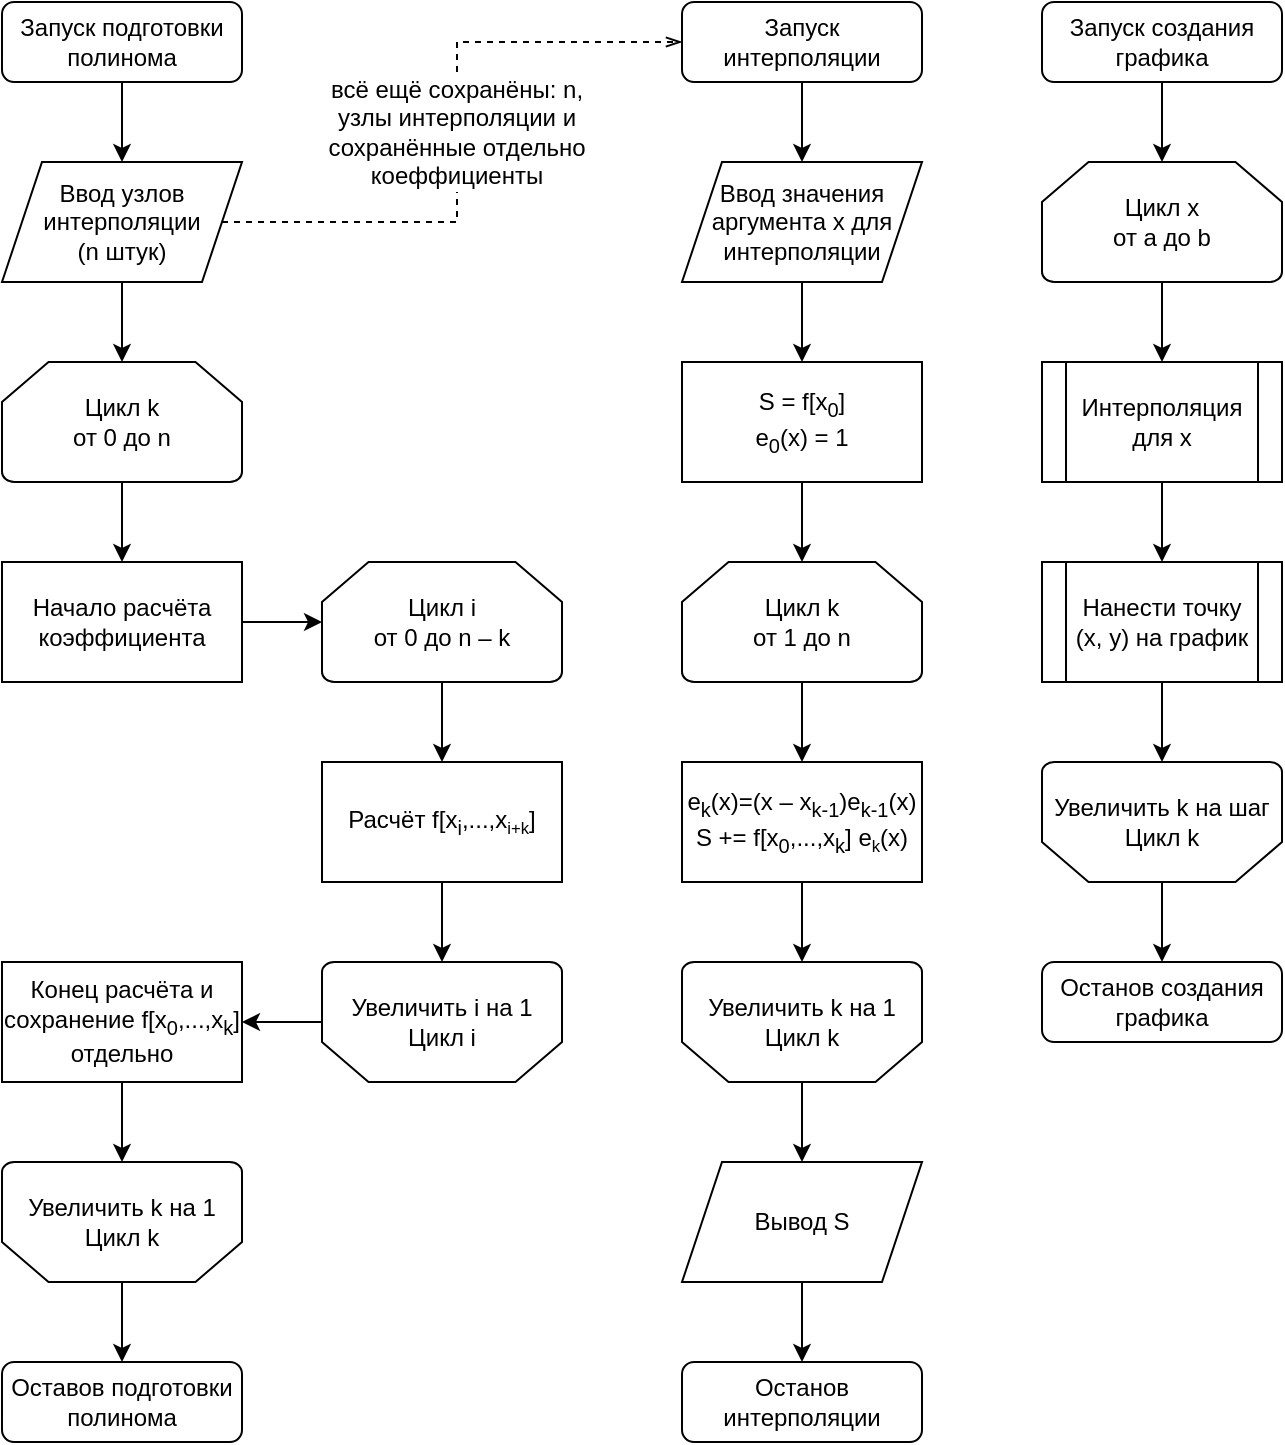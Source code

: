<mxfile version="18.0.1" type="device"><diagram id="C5RBs43oDa-KdzZeNtuy" name="Page-1"><mxGraphModel dx="1185" dy="721" grid="1" gridSize="5" guides="1" tooltips="1" connect="1" arrows="1" fold="1" page="1" pageScale="1" pageWidth="827" pageHeight="1169" math="0" shadow="0"><root><mxCell id="WIyWlLk6GJQsqaUBKTNV-0"/><mxCell id="WIyWlLk6GJQsqaUBKTNV-1" parent="WIyWlLk6GJQsqaUBKTNV-0"/><mxCell id="Tybk5zRYpKxrsl0Dic5s-2" value="" style="edgeStyle=orthogonalEdgeStyle;rounded=0;orthogonalLoop=1;jettySize=auto;html=1;" parent="WIyWlLk6GJQsqaUBKTNV-1" source="Tybk5zRYpKxrsl0Dic5s-0" target="Tybk5zRYpKxrsl0Dic5s-1" edge="1"><mxGeometry relative="1" as="geometry"/></mxCell><mxCell id="Tybk5zRYpKxrsl0Dic5s-0" value="Запуск подготовки полинома" style="rounded=1;whiteSpace=wrap;html=1;" parent="WIyWlLk6GJQsqaUBKTNV-1" vertex="1"><mxGeometry x="20" y="20" width="120" height="40" as="geometry"/></mxCell><mxCell id="Tybk5zRYpKxrsl0Dic5s-6" value="" style="edgeStyle=orthogonalEdgeStyle;rounded=0;orthogonalLoop=1;jettySize=auto;html=1;" parent="WIyWlLk6GJQsqaUBKTNV-1" source="Tybk5zRYpKxrsl0Dic5s-1" target="Tybk5zRYpKxrsl0Dic5s-5" edge="1"><mxGeometry relative="1" as="geometry"/></mxCell><mxCell id="Tybk5zRYpKxrsl0Dic5s-27" style="edgeStyle=orthogonalEdgeStyle;rounded=0;orthogonalLoop=1;jettySize=auto;html=1;entryX=0;entryY=0.5;entryDx=0;entryDy=0;dashed=1;startArrow=none;endArrow=openThin;endFill=0;exitX=0.5;exitY=0;exitDx=0;exitDy=0;" parent="WIyWlLk6GJQsqaUBKTNV-1" source="Tybk5zRYpKxrsl0Dic5s-28" target="Tybk5zRYpKxrsl0Dic5s-22" edge="1"><mxGeometry relative="1" as="geometry"><Array as="points"><mxPoint x="248" y="40"/></Array><mxPoint x="235" y="40" as="sourcePoint"/></mxGeometry></mxCell><mxCell id="Tybk5zRYpKxrsl0Dic5s-1" value="Ввод узлов интерполяции&lt;br&gt;(n штук)" style="shape=parallelogram;perimeter=parallelogramPerimeter;whiteSpace=wrap;html=1;fixedSize=1;" parent="WIyWlLk6GJQsqaUBKTNV-1" vertex="1"><mxGeometry x="20" y="100" width="120" height="60" as="geometry"/></mxCell><mxCell id="Tybk5zRYpKxrsl0Dic5s-9" style="edgeStyle=orthogonalEdgeStyle;rounded=0;orthogonalLoop=1;jettySize=auto;html=1;exitX=0.5;exitY=1;exitDx=0;exitDy=0;exitPerimeter=0;entryX=0.5;entryY=0;entryDx=0;entryDy=0;entryPerimeter=0;" parent="WIyWlLk6GJQsqaUBKTNV-1" source="Tybk5zRYpKxrsl0Dic5s-5" target="Tybk5zRYpKxrsl0Dic5s-16" edge="1"><mxGeometry relative="1" as="geometry"><mxPoint x="80" y="295" as="targetPoint"/></mxGeometry></mxCell><mxCell id="Tybk5zRYpKxrsl0Dic5s-5" value="Цикл k&lt;br&gt;от 0 до n" style="strokeWidth=1;html=1;shape=mxgraph.flowchart.loop_limit;whiteSpace=wrap;" parent="WIyWlLk6GJQsqaUBKTNV-1" vertex="1"><mxGeometry x="20" y="200" width="120" height="60" as="geometry"/></mxCell><mxCell id="Tybk5zRYpKxrsl0Dic5s-14" value="" style="edgeStyle=orthogonalEdgeStyle;rounded=0;orthogonalLoop=1;jettySize=auto;html=1;" parent="WIyWlLk6GJQsqaUBKTNV-1" source="Tybk5zRYpKxrsl0Dic5s-7" target="Tybk5zRYpKxrsl0Dic5s-12" edge="1"><mxGeometry relative="1" as="geometry"/></mxCell><mxCell id="Tybk5zRYpKxrsl0Dic5s-7" value="Расчёт f[x&lt;sub&gt;i&lt;/sub&gt;,...,x&lt;span style=&quot;font-size: 10px;&quot;&gt;&lt;sub&gt;i+k&lt;/sub&gt;&lt;/span&gt;]" style="rounded=0;whiteSpace=wrap;html=1;strokeWidth=1;" parent="WIyWlLk6GJQsqaUBKTNV-1" vertex="1"><mxGeometry x="180" y="400" width="120" height="60" as="geometry"/></mxCell><mxCell id="Tybk5zRYpKxrsl0Dic5s-10" value="" style="edgeStyle=orthogonalEdgeStyle;rounded=0;orthogonalLoop=1;jettySize=auto;html=1;" parent="WIyWlLk6GJQsqaUBKTNV-1" source="Tybk5zRYpKxrsl0Dic5s-8" target="Tybk5zRYpKxrsl0Dic5s-7" edge="1"><mxGeometry relative="1" as="geometry"/></mxCell><mxCell id="Tybk5zRYpKxrsl0Dic5s-8" value="Цикл i&lt;br&gt;от 0 до n – k" style="strokeWidth=1;html=1;shape=mxgraph.flowchart.loop_limit;whiteSpace=wrap;" parent="WIyWlLk6GJQsqaUBKTNV-1" vertex="1"><mxGeometry x="180" y="300" width="120" height="60" as="geometry"/></mxCell><mxCell id="Tybk5zRYpKxrsl0Dic5s-15" style="edgeStyle=orthogonalEdgeStyle;rounded=0;orthogonalLoop=1;jettySize=auto;html=1;" parent="WIyWlLk6GJQsqaUBKTNV-1" source="Tybk5zRYpKxrsl0Dic5s-12" target="Tybk5zRYpKxrsl0Dic5s-18" edge="1"><mxGeometry relative="1" as="geometry"><mxPoint x="160" y="535" as="targetPoint"/></mxGeometry></mxCell><mxCell id="Tybk5zRYpKxrsl0Dic5s-12" value="Увеличить i на 1&lt;br&gt;Цикл i" style="strokeWidth=1;html=1;shape=mxgraph.flowchart.loop_limit;whiteSpace=wrap;direction=west;" parent="WIyWlLk6GJQsqaUBKTNV-1" vertex="1"><mxGeometry x="180" y="500" width="120" height="60" as="geometry"/></mxCell><mxCell id="Tybk5zRYpKxrsl0Dic5s-21" value="" style="edgeStyle=orthogonalEdgeStyle;rounded=0;orthogonalLoop=1;jettySize=auto;html=1;" parent="WIyWlLk6GJQsqaUBKTNV-1" source="Tybk5zRYpKxrsl0Dic5s-13" target="Tybk5zRYpKxrsl0Dic5s-20" edge="1"><mxGeometry relative="1" as="geometry"/></mxCell><mxCell id="Tybk5zRYpKxrsl0Dic5s-13" value="Увеличить k на 1&lt;br&gt;Цикл k" style="strokeWidth=1;html=1;shape=mxgraph.flowchart.loop_limit;whiteSpace=wrap;direction=west;" parent="WIyWlLk6GJQsqaUBKTNV-1" vertex="1"><mxGeometry x="20" y="600" width="120" height="60" as="geometry"/></mxCell><mxCell id="Tybk5zRYpKxrsl0Dic5s-17" value="" style="edgeStyle=orthogonalEdgeStyle;rounded=0;orthogonalLoop=1;jettySize=auto;html=1;" parent="WIyWlLk6GJQsqaUBKTNV-1" source="Tybk5zRYpKxrsl0Dic5s-16" target="Tybk5zRYpKxrsl0Dic5s-8" edge="1"><mxGeometry relative="1" as="geometry"/></mxCell><mxCell id="Tybk5zRYpKxrsl0Dic5s-16" value="Начало расчёта коэффициента" style="rounded=0;whiteSpace=wrap;html=1;strokeWidth=1;" parent="WIyWlLk6GJQsqaUBKTNV-1" vertex="1"><mxGeometry x="20" y="300" width="120" height="60" as="geometry"/></mxCell><mxCell id="Tybk5zRYpKxrsl0Dic5s-19" value="" style="edgeStyle=orthogonalEdgeStyle;rounded=0;orthogonalLoop=1;jettySize=auto;html=1;" parent="WIyWlLk6GJQsqaUBKTNV-1" source="Tybk5zRYpKxrsl0Dic5s-18" target="Tybk5zRYpKxrsl0Dic5s-13" edge="1"><mxGeometry relative="1" as="geometry"/></mxCell><mxCell id="Tybk5zRYpKxrsl0Dic5s-18" value="Конец расчёта и сохранение f[x&lt;sub&gt;0&lt;/sub&gt;,...,x&lt;sub&gt;k&lt;/sub&gt;] отдельно" style="rounded=0;whiteSpace=wrap;html=1;strokeWidth=1;" parent="WIyWlLk6GJQsqaUBKTNV-1" vertex="1"><mxGeometry x="20" y="500" width="120" height="60" as="geometry"/></mxCell><mxCell id="Tybk5zRYpKxrsl0Dic5s-20" value="Оставов подготовки полинома" style="rounded=1;whiteSpace=wrap;html=1;strokeWidth=1;" parent="WIyWlLk6GJQsqaUBKTNV-1" vertex="1"><mxGeometry x="20" y="700" width="120" height="40" as="geometry"/></mxCell><mxCell id="Tybk5zRYpKxrsl0Dic5s-24" value="" style="edgeStyle=orthogonalEdgeStyle;rounded=0;orthogonalLoop=1;jettySize=auto;html=1;" parent="WIyWlLk6GJQsqaUBKTNV-1" source="Tybk5zRYpKxrsl0Dic5s-22" target="Tybk5zRYpKxrsl0Dic5s-23" edge="1"><mxGeometry relative="1" as="geometry"/></mxCell><mxCell id="Tybk5zRYpKxrsl0Dic5s-22" value="Запуск интерполяции" style="rounded=1;whiteSpace=wrap;html=1;" parent="WIyWlLk6GJQsqaUBKTNV-1" vertex="1"><mxGeometry x="360" y="20" width="120" height="40" as="geometry"/></mxCell><mxCell id="Tybk5zRYpKxrsl0Dic5s-26" value="" style="edgeStyle=orthogonalEdgeStyle;rounded=0;orthogonalLoop=1;jettySize=auto;html=1;entryX=0.5;entryY=0;entryDx=0;entryDy=0;" parent="WIyWlLk6GJQsqaUBKTNV-1" source="Tybk5zRYpKxrsl0Dic5s-23" target="Tybk5zRYpKxrsl0Dic5s-40" edge="1"><mxGeometry relative="1" as="geometry"/></mxCell><mxCell id="Tybk5zRYpKxrsl0Dic5s-23" value="Ввод значения аргумента x для &lt;br&gt;интерполяции" style="shape=parallelogram;perimeter=parallelogramPerimeter;whiteSpace=wrap;html=1;fixedSize=1;" parent="WIyWlLk6GJQsqaUBKTNV-1" vertex="1"><mxGeometry x="360" y="100" width="120" height="60" as="geometry"/></mxCell><mxCell id="Tybk5zRYpKxrsl0Dic5s-39" value="" style="edgeStyle=orthogonalEdgeStyle;rounded=0;orthogonalLoop=1;jettySize=auto;html=1;endArrow=classic;endFill=1;" parent="WIyWlLk6GJQsqaUBKTNV-1" source="Tybk5zRYpKxrsl0Dic5s-25" target="Tybk5zRYpKxrsl0Dic5s-37" edge="1"><mxGeometry relative="1" as="geometry"/></mxCell><mxCell id="Tybk5zRYpKxrsl0Dic5s-25" value="Цикл k&lt;br&gt;от 1 до n" style="strokeWidth=1;html=1;shape=mxgraph.flowchart.loop_limit;whiteSpace=wrap;" parent="WIyWlLk6GJQsqaUBKTNV-1" vertex="1"><mxGeometry x="360" y="300" width="120" height="60" as="geometry"/></mxCell><mxCell id="Tybk5zRYpKxrsl0Dic5s-28" value="всё ещё сохранёны: n, узлы интерполяции и сохранённые отдельно коеффициенты" style="text;html=1;strokeColor=none;fillColor=none;align=center;verticalAlign=middle;whiteSpace=wrap;rounded=0;" parent="WIyWlLk6GJQsqaUBKTNV-1" vertex="1"><mxGeometry x="175" y="55" width="145" height="60" as="geometry"/></mxCell><mxCell id="Tybk5zRYpKxrsl0Dic5s-29" value="" style="edgeStyle=orthogonalEdgeStyle;rounded=0;orthogonalLoop=1;jettySize=auto;html=1;dashed=1;endArrow=none;entryX=0.5;entryY=1;entryDx=0;entryDy=0;" parent="WIyWlLk6GJQsqaUBKTNV-1" source="Tybk5zRYpKxrsl0Dic5s-1" target="Tybk5zRYpKxrsl0Dic5s-28" edge="1"><mxGeometry relative="1" as="geometry"><mxPoint x="130.011" y="129.966" as="sourcePoint"/><mxPoint x="265" y="130" as="targetPoint"/><Array as="points"><mxPoint x="248" y="130"/></Array></mxGeometry></mxCell><mxCell id="Tybk5zRYpKxrsl0Dic5s-37" value="&lt;span style=&quot;&quot;&gt;e&lt;/span&gt;&lt;sub style=&quot;&quot;&gt;k&lt;/sub&gt;&lt;span style=&quot;&quot;&gt;(x)=&lt;/span&gt;(x – x&lt;sub&gt;k-1&lt;/sub&gt;)e&lt;sub&gt;k-1&lt;/sub&gt;(x)&lt;br&gt;S += f[x&lt;sub&gt;0&lt;/sub&gt;,...,x&lt;sub&gt;k&lt;/sub&gt;] e&lt;span style=&quot;font-size: 10px;&quot;&gt;&lt;sub&gt;k&lt;/sub&gt;&lt;/span&gt;(x)" style="rounded=0;whiteSpace=wrap;html=1;strokeWidth=1;" parent="WIyWlLk6GJQsqaUBKTNV-1" vertex="1"><mxGeometry x="360" y="400" width="120" height="60" as="geometry"/></mxCell><mxCell id="Tybk5zRYpKxrsl0Dic5s-43" value="" style="edgeStyle=orthogonalEdgeStyle;rounded=0;orthogonalLoop=1;jettySize=auto;html=1;endArrow=classic;endFill=1;exitX=0.5;exitY=1;exitDx=0;exitDy=0;" parent="WIyWlLk6GJQsqaUBKTNV-1" source="Tybk5zRYpKxrsl0Dic5s-37" target="Tybk5zRYpKxrsl0Dic5s-42" edge="1"><mxGeometry relative="1" as="geometry"><mxPoint x="420" y="660" as="sourcePoint"/></mxGeometry></mxCell><mxCell id="Tybk5zRYpKxrsl0Dic5s-41" value="" style="edgeStyle=orthogonalEdgeStyle;rounded=0;orthogonalLoop=1;jettySize=auto;html=1;endArrow=classic;endFill=1;" parent="WIyWlLk6GJQsqaUBKTNV-1" source="Tybk5zRYpKxrsl0Dic5s-40" target="Tybk5zRYpKxrsl0Dic5s-25" edge="1"><mxGeometry relative="1" as="geometry"/></mxCell><mxCell id="Tybk5zRYpKxrsl0Dic5s-40" value="S = f[x&lt;sub&gt;0&lt;/sub&gt;]&lt;br&gt;e&lt;sub&gt;0&lt;/sub&gt;(x) = 1" style="rounded=0;whiteSpace=wrap;html=1;strokeWidth=1;" parent="WIyWlLk6GJQsqaUBKTNV-1" vertex="1"><mxGeometry x="360" y="200" width="120" height="60" as="geometry"/></mxCell><mxCell id="Tybk5zRYpKxrsl0Dic5s-45" value="" style="edgeStyle=orthogonalEdgeStyle;rounded=0;orthogonalLoop=1;jettySize=auto;html=1;endArrow=classic;endFill=1;" parent="WIyWlLk6GJQsqaUBKTNV-1" source="Tybk5zRYpKxrsl0Dic5s-42" target="Tybk5zRYpKxrsl0Dic5s-44" edge="1"><mxGeometry relative="1" as="geometry"/></mxCell><mxCell id="Tybk5zRYpKxrsl0Dic5s-42" value="Увеличить k на 1&lt;br&gt;Цикл k" style="strokeWidth=1;html=1;shape=mxgraph.flowchart.loop_limit;whiteSpace=wrap;direction=west;" parent="WIyWlLk6GJQsqaUBKTNV-1" vertex="1"><mxGeometry x="360" y="500" width="120" height="60" as="geometry"/></mxCell><mxCell id="Tybk5zRYpKxrsl0Dic5s-47" value="" style="edgeStyle=orthogonalEdgeStyle;rounded=0;orthogonalLoop=1;jettySize=auto;html=1;endArrow=classic;endFill=1;" parent="WIyWlLk6GJQsqaUBKTNV-1" source="Tybk5zRYpKxrsl0Dic5s-44" target="Tybk5zRYpKxrsl0Dic5s-46" edge="1"><mxGeometry relative="1" as="geometry"/></mxCell><mxCell id="Tybk5zRYpKxrsl0Dic5s-44" value="Вывод S" style="shape=parallelogram;perimeter=parallelogramPerimeter;whiteSpace=wrap;html=1;fixedSize=1;" parent="WIyWlLk6GJQsqaUBKTNV-1" vertex="1"><mxGeometry x="360" y="600" width="120" height="60" as="geometry"/></mxCell><mxCell id="Tybk5zRYpKxrsl0Dic5s-46" value="Останов интерполяции" style="rounded=1;whiteSpace=wrap;html=1;" parent="WIyWlLk6GJQsqaUBKTNV-1" vertex="1"><mxGeometry x="360" y="700" width="120" height="40" as="geometry"/></mxCell><mxCell id="Tybk5zRYpKxrsl0Dic5s-50" value="" style="edgeStyle=orthogonalEdgeStyle;rounded=0;orthogonalLoop=1;jettySize=auto;html=1;endArrow=classic;endFill=1;" parent="WIyWlLk6GJQsqaUBKTNV-1" source="Tybk5zRYpKxrsl0Dic5s-48" target="Tybk5zRYpKxrsl0Dic5s-49" edge="1"><mxGeometry relative="1" as="geometry"/></mxCell><mxCell id="Tybk5zRYpKxrsl0Dic5s-48" value="Запуск создания графика" style="rounded=1;whiteSpace=wrap;html=1;" parent="WIyWlLk6GJQsqaUBKTNV-1" vertex="1"><mxGeometry x="540" y="20" width="120" height="40" as="geometry"/></mxCell><mxCell id="Tybk5zRYpKxrsl0Dic5s-52" value="" style="edgeStyle=orthogonalEdgeStyle;rounded=0;orthogonalLoop=1;jettySize=auto;html=1;endArrow=classic;endFill=1;" parent="WIyWlLk6GJQsqaUBKTNV-1" source="Tybk5zRYpKxrsl0Dic5s-49" target="Tybk5zRYpKxrsl0Dic5s-51" edge="1"><mxGeometry relative="1" as="geometry"/></mxCell><mxCell id="Tybk5zRYpKxrsl0Dic5s-49" value="Цикл x&lt;br&gt;от a до b" style="strokeWidth=1;html=1;shape=mxgraph.flowchart.loop_limit;whiteSpace=wrap;" parent="WIyWlLk6GJQsqaUBKTNV-1" vertex="1"><mxGeometry x="540" y="100" width="120" height="60" as="geometry"/></mxCell><mxCell id="Tybk5zRYpKxrsl0Dic5s-54" value="" style="edgeStyle=orthogonalEdgeStyle;rounded=0;orthogonalLoop=1;jettySize=auto;html=1;endArrow=classic;endFill=1;" parent="WIyWlLk6GJQsqaUBKTNV-1" source="Tybk5zRYpKxrsl0Dic5s-51" target="Tybk5zRYpKxrsl0Dic5s-53" edge="1"><mxGeometry relative="1" as="geometry"/></mxCell><mxCell id="Tybk5zRYpKxrsl0Dic5s-51" value="Интерполяция для x" style="shape=process;whiteSpace=wrap;html=1;backgroundOutline=1;strokeWidth=1;" parent="WIyWlLk6GJQsqaUBKTNV-1" vertex="1"><mxGeometry x="540" y="200" width="120" height="60" as="geometry"/></mxCell><mxCell id="Tybk5zRYpKxrsl0Dic5s-56" value="" style="edgeStyle=orthogonalEdgeStyle;rounded=0;orthogonalLoop=1;jettySize=auto;html=1;endArrow=classic;endFill=1;" parent="WIyWlLk6GJQsqaUBKTNV-1" source="Tybk5zRYpKxrsl0Dic5s-53" target="Tybk5zRYpKxrsl0Dic5s-55" edge="1"><mxGeometry relative="1" as="geometry"/></mxCell><mxCell id="Tybk5zRYpKxrsl0Dic5s-53" value="Нанести точку (x, y) на график" style="shape=process;whiteSpace=wrap;html=1;backgroundOutline=1;strokeWidth=1;" parent="WIyWlLk6GJQsqaUBKTNV-1" vertex="1"><mxGeometry x="540" y="300" width="120" height="60" as="geometry"/></mxCell><mxCell id="Tybk5zRYpKxrsl0Dic5s-58" value="" style="edgeStyle=orthogonalEdgeStyle;rounded=0;orthogonalLoop=1;jettySize=auto;html=1;endArrow=classic;endFill=1;" parent="WIyWlLk6GJQsqaUBKTNV-1" source="Tybk5zRYpKxrsl0Dic5s-55" target="Tybk5zRYpKxrsl0Dic5s-57" edge="1"><mxGeometry relative="1" as="geometry"/></mxCell><mxCell id="Tybk5zRYpKxrsl0Dic5s-55" value="Увеличить k на шаг&lt;br&gt;Цикл k" style="strokeWidth=1;html=1;shape=mxgraph.flowchart.loop_limit;whiteSpace=wrap;direction=west;" parent="WIyWlLk6GJQsqaUBKTNV-1" vertex="1"><mxGeometry x="540" y="400" width="120" height="60" as="geometry"/></mxCell><mxCell id="Tybk5zRYpKxrsl0Dic5s-57" value="Останов создания графика" style="rounded=1;whiteSpace=wrap;html=1;" parent="WIyWlLk6GJQsqaUBKTNV-1" vertex="1"><mxGeometry x="540" y="500" width="120" height="40" as="geometry"/></mxCell></root></mxGraphModel></diagram></mxfile>